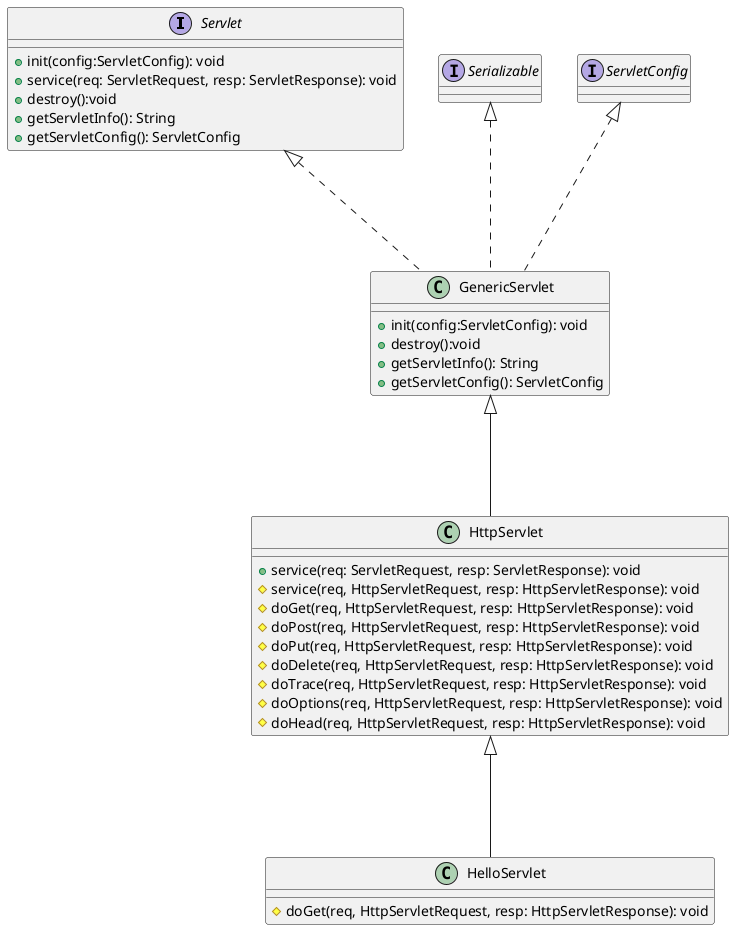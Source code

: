 @startuml

interface Servlet{
    + init(config:ServletConfig): void
    + service(req: ServletRequest, resp: ServletResponse): void
    + destroy():void
    + getServletInfo(): String
    + getServletConfig(): ServletConfig
}

class GenericServlet{
    + init(config:ServletConfig): void
    + destroy():void
    + getServletInfo(): String
    + getServletConfig(): ServletConfig
}
interface Serializable{}
interface ServletConfig{}

Servlet <|... GenericServlet
Serializable <|... GenericServlet
ServletConfig <|... GenericServlet

class HttpServlet{
    + service(req: ServletRequest, resp: ServletResponse): void
    # service(req, HttpServletRequest, resp: HttpServletResponse): void
    # doGet(req, HttpServletRequest, resp: HttpServletResponse): void
    # doPost(req, HttpServletRequest, resp: HttpServletResponse): void
    # doPut(req, HttpServletRequest, resp: HttpServletResponse): void
    # doDelete(req, HttpServletRequest, resp: HttpServletResponse): void
    # doTrace(req, HttpServletRequest, resp: HttpServletResponse): void
    # doOptions(req, HttpServletRequest, resp: HttpServletResponse): void
    # doHead(req, HttpServletRequest, resp: HttpServletResponse): void
}

GenericServlet <|--- HttpServlet


HttpServlet <|--- HelloServlet

class HelloServlet{
    # doGet(req, HttpServletRequest, resp: HttpServletResponse): void
    
}
@enduml